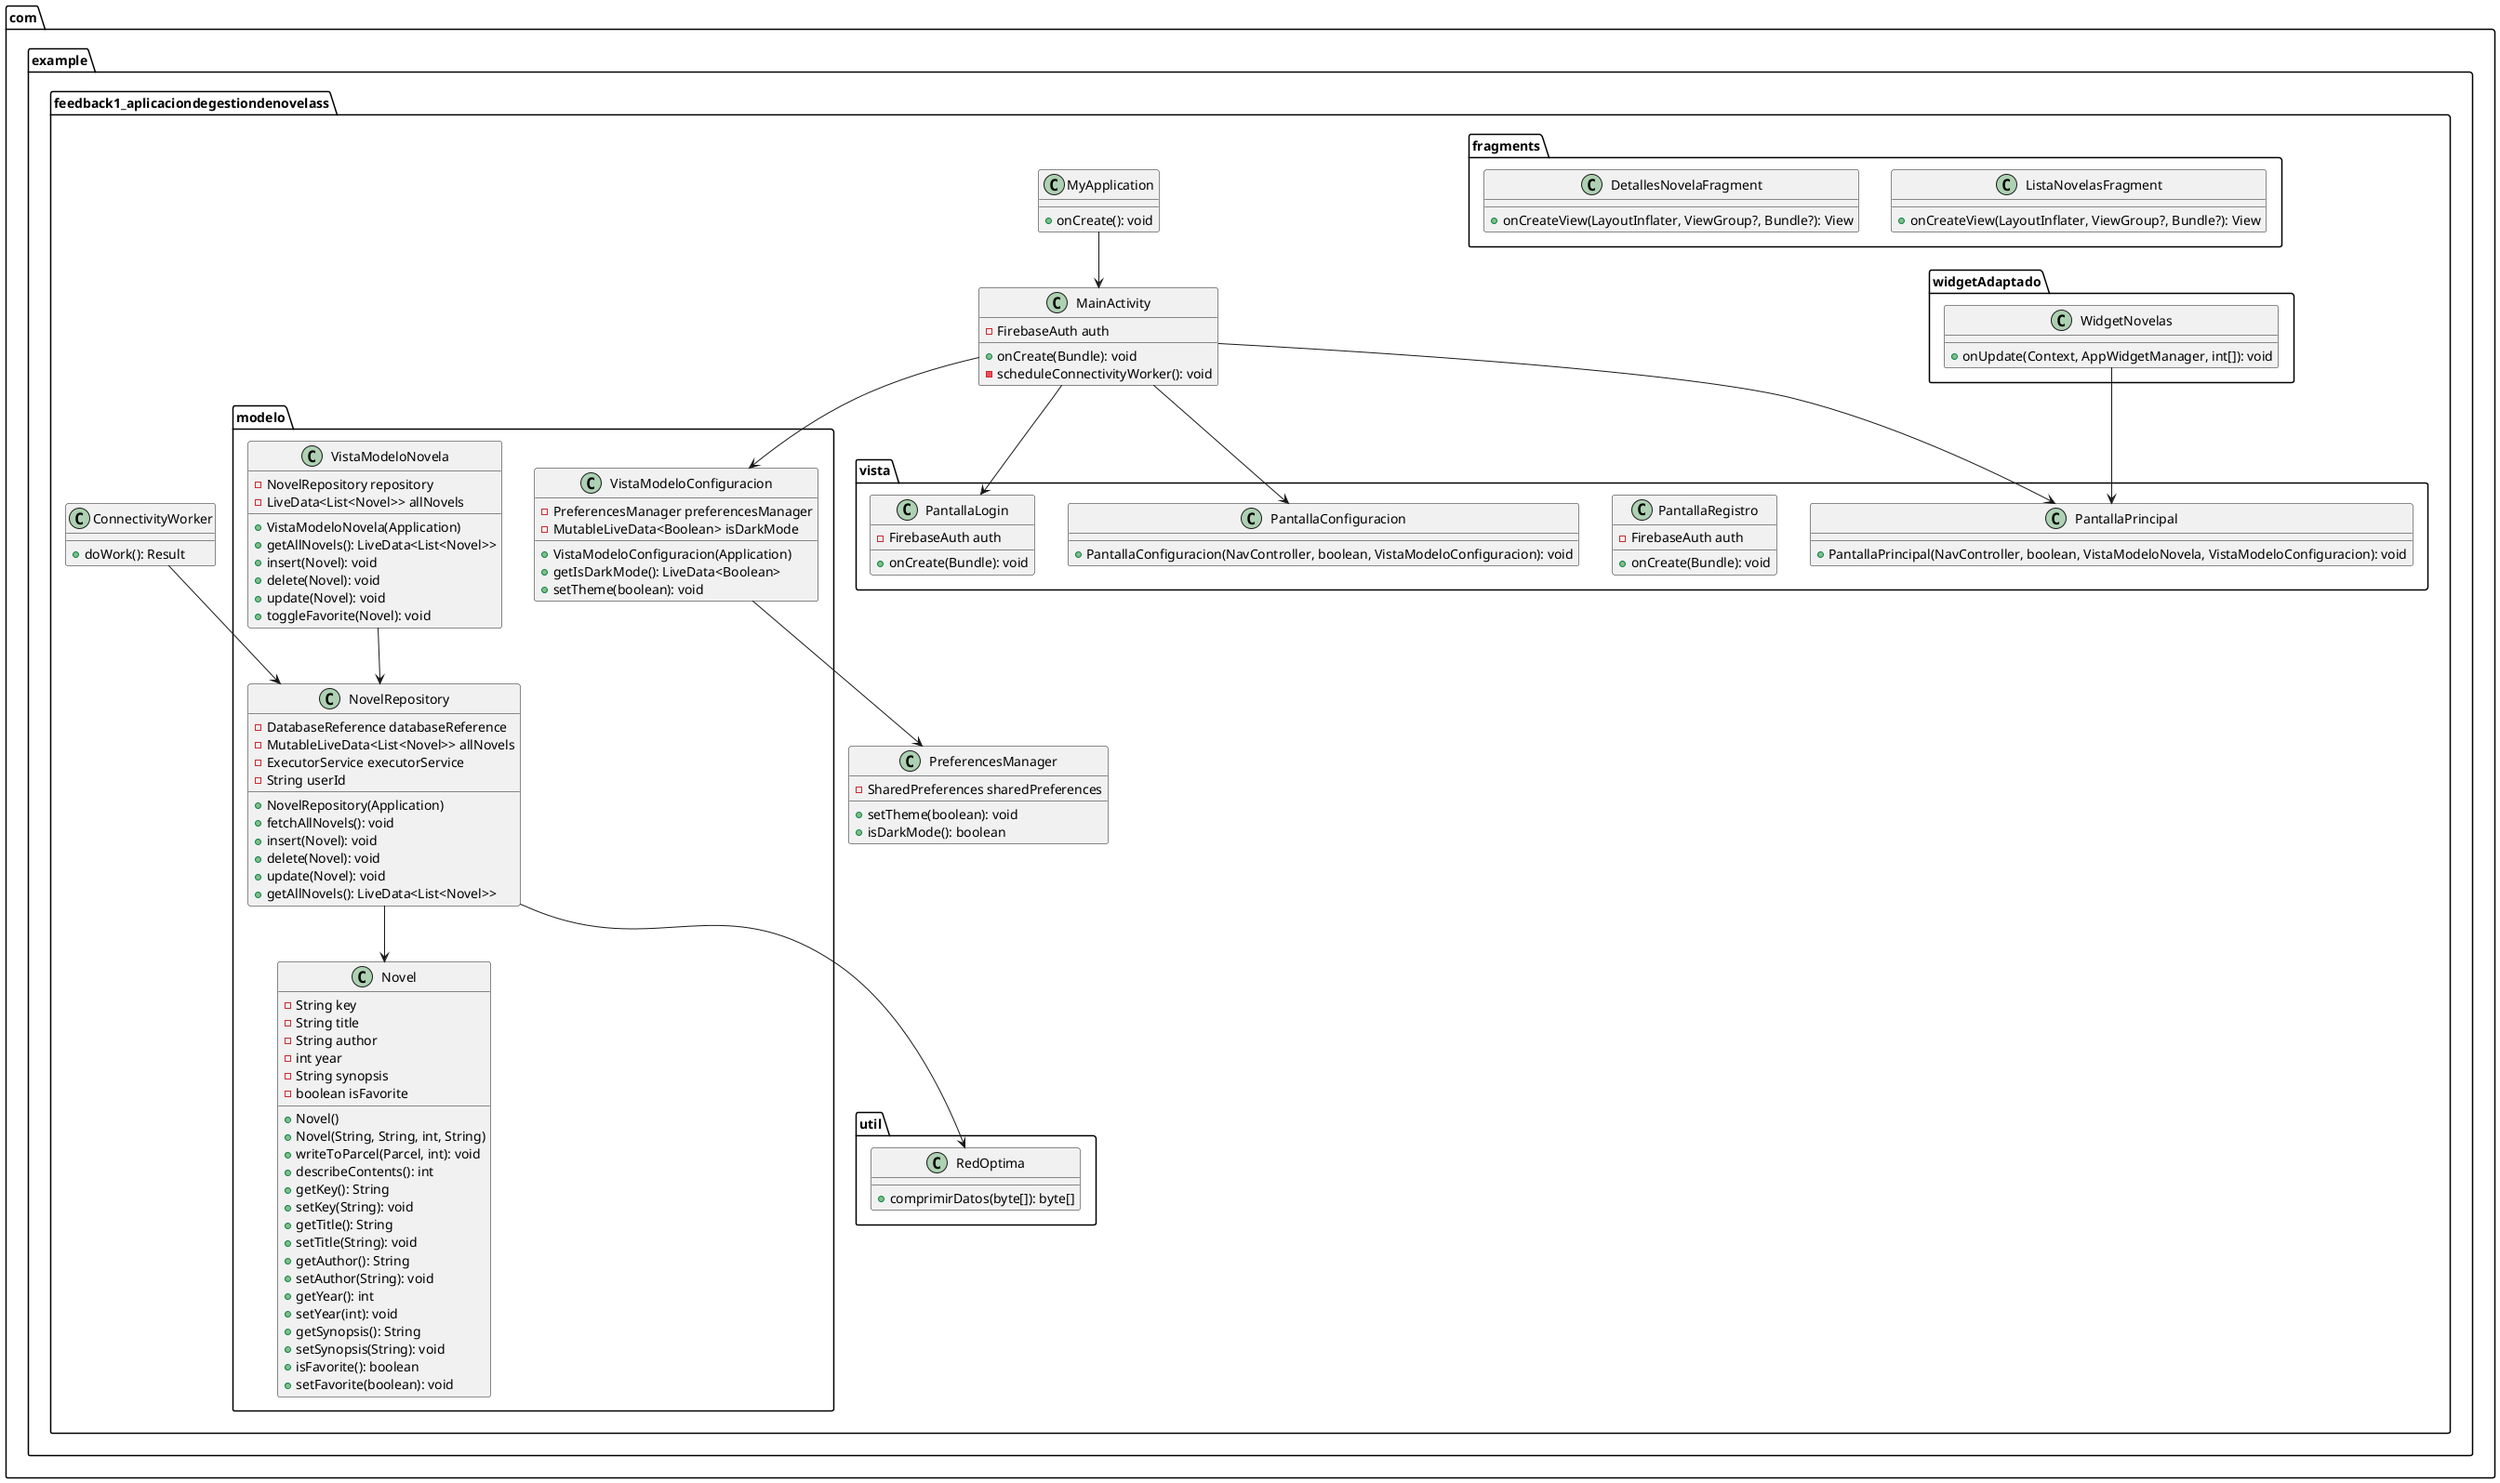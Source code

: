 @startuml
package com.example.feedback1_aplicaciondegestiondenovelass {
    class MainActivity {
        - FirebaseAuth auth
        + onCreate(Bundle): void
        - scheduleConnectivityWorker(): void
    }

    class MyApplication {
        + onCreate(): void
    }

    class PreferencesManager {
        - SharedPreferences sharedPreferences
        + setTheme(boolean): void
        + isDarkMode(): boolean
    }

    class ConnectivityWorker {
        + doWork(): Result
    }
}

package com.example.feedback1_aplicaciondegestiondenovelass.fragments{

    class ListaNovelasFragment {
        + onCreateView(LayoutInflater, ViewGroup?, Bundle?): View
    }

    class DetallesNovelaFragment {
        + onCreateView(LayoutInflater, ViewGroup?, Bundle?): View
    }
}

package com.example.feedback1_aplicaciondegestiondenovelass.modelo {
    class Novel {
        - String key
        - String title
        - String author
        - int year
        - String synopsis
        - boolean isFavorite
        + Novel()
        + Novel(String, String, int, String)
        + writeToParcel(Parcel, int): void
        + describeContents(): int
        + getKey(): String
        + setKey(String): void
        + getTitle(): String
        + setTitle(String): void
        + getAuthor(): String
        + setAuthor(String): void
        + getYear(): int
        + setYear(int): void
        + getSynopsis(): String
        + setSynopsis(String): void
        + isFavorite(): boolean
        + setFavorite(boolean): void
    }

    class NovelRepository {
        - DatabaseReference databaseReference
        - MutableLiveData<List<Novel>> allNovels
        - ExecutorService executorService
        - String userId
        + NovelRepository(Application)
        + fetchAllNovels(): void
        + insert(Novel): void
        + delete(Novel): void
        + update(Novel): void
        + getAllNovels(): LiveData<List<Novel>>
    }

    class VistaModeloConfiguracion {
        - PreferencesManager preferencesManager
        - MutableLiveData<Boolean> isDarkMode
        + VistaModeloConfiguracion(Application)
        + getIsDarkMode(): LiveData<Boolean>
        + setTheme(boolean): void
    }

    class VistaModeloNovela {
        - NovelRepository repository
        - LiveData<List<Novel>> allNovels
        + VistaModeloNovela(Application)
        + getAllNovels(): LiveData<List<Novel>>
        + insert(Novel): void
        + delete(Novel): void
        + update(Novel): void
        + toggleFavorite(Novel): void
    }
}

package com.example.feedback1_aplicaciondegestiondenovelass.vista {
    class PantallaLogin {
        - FirebaseAuth auth
        + onCreate(Bundle): void
    }

    class PantallaRegistro {
        - FirebaseAuth auth
        + onCreate(Bundle): void
    }

    class PantallaPrincipal {
        + PantallaPrincipal(NavController, boolean, VistaModeloNovela, VistaModeloConfiguracion): void
    }

    class PantallaConfiguracion {
        + PantallaConfiguracion(NavController, boolean, VistaModeloConfiguracion): void
    }
}

package com.example.feedback1_aplicaciondegestiondenovelass.widgetAdaptado {

    class WidgetNovelas {
        + onUpdate(Context, AppWidgetManager, int[]): void
    }
}

package com.example.feedback1_aplicaciondegestiondenovelass.util {
    class RedOptima {
        + comprimirDatos(byte[]): byte[]
    }

MyApplication --> MainActivity
MainActivity --> PantallaLogin
MainActivity --> PantallaPrincipal
MainActivity --> PantallaConfiguracion
MainActivity --> VistaModeloConfiguracion
VistaModeloConfiguracion --> PreferencesManager
VistaModeloNovela --> NovelRepository
NovelRepository --> Novel
NovelRepository --> RedOptima
ConnectivityWorker --> NovelRepository
WidgetNovelas --> PantallaPrincipal
@enduml
